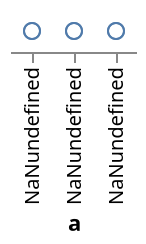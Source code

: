 {
    "$schema": "http://vega.github.io/schema/vega/v3.0.json",
    "autosize": "pad",
    "padding": 5,
    "data": [
        {
            "name": "source_0",
            "values": [
                {
                    "a": "C",
                    "b": 2
                },
                {
                    "a": "C",
                    "b": 7
                },
                {
                    "a": "C",
                    "b": 4
                },
                {
                    "a": "D",
                    "b": 1
                },
                {
                    "a": "D",
                    "b": 2
                },
                {
                    "a": "D",
                    "b": 6
                },
                {
                    "a": "E",
                    "b": 8
                },
                {
                    "a": "E",
                    "b": 4
                },
                {
                    "a": "E",
                    "b": 7
                }
            ],
            "format": {
                "type": "json"
            }
        }
    ],
    "signals": [
        {
            "name": "width",
            "update": "bandspace(domain('x').length, 1, 0.5) * 21"
        },
        {
            "name": "height",
            "update": "21"
        }
    ],
    "marks": [
        {
            "name": "nested_main_group",
            "type": "group",
            "encode": {
                "update": {
                    "width": {
                        "signal": "width"
                    },
                    "height": {
                        "signal": "height"
                    },
                    "fill": {
                        "value": "transparent"
                    }
                }
            },
            "marks": [
                {
                    "name": "marks",
                    "type": "symbol",
                    "role": "point",
                    "from": {
                        "data": "source_0"
                    },
                    "encode": {
                        "update": {
                            "x": {
                                "scale": "x",
                                "field": "a"
                            },
                            "y": {
                                "value": 10.5
                            },
                            "stroke": {
                                "value": "#4c78a8"
                            },
                            "fill": {
                                "value": "transparent"
                            },
                            "opacity": {
                                "value": 0.7
                            }
                        }
                    }
                }
            ]
        }
    ],
    "scales": [
        {
            "name": "x",
            "type": "point",
            "domain": {
                "data": "source_0",
                "field": "a",
                "sort": true
            },
            "range": {
                "step": 21
            },
            "round": true,
            "padding": 0.5
        }
    ],
    "axes": [
        {
            "scale": "x",
            "format": "s",
            "orient": "bottom",
            "tickCount": 5,
            "title": "a",
            "zindex": 1,
            "encode": {
                "labels": {
                    "update": {
                        "angle": {
                            "value": 270
                        },
                        "align": {
                            "value": "right"
                        },
                        "baseline": {
                            "value": "middle"
                        }
                    }
                }
            }
        }
    ]
}